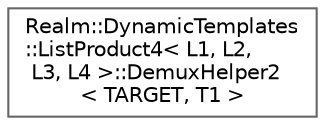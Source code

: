 digraph "Graphical Class Hierarchy"
{
 // LATEX_PDF_SIZE
  bgcolor="transparent";
  edge [fontname=Helvetica,fontsize=10,labelfontname=Helvetica,labelfontsize=10];
  node [fontname=Helvetica,fontsize=10,shape=box,height=0.2,width=0.4];
  rankdir="LR";
  Node0 [id="Node000000",label="Realm::DynamicTemplates\l::ListProduct4\< L1, L2,\l L3, L4 \>::DemuxHelper2\l\< TARGET, T1 \>",height=0.2,width=0.4,color="grey40", fillcolor="white", style="filled",URL="$structRealm_1_1DynamicTemplates_1_1ListProduct4_1_1DemuxHelper2.html",tooltip=" "];
}
